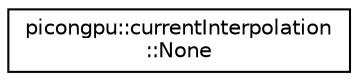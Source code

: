 digraph "Graphical Class Hierarchy"
{
 // LATEX_PDF_SIZE
  edge [fontname="Helvetica",fontsize="10",labelfontname="Helvetica",labelfontsize="10"];
  node [fontname="Helvetica",fontsize="10",shape=record];
  rankdir="LR";
  Node0 [label="picongpu::currentInterpolation\l::None",height=0.2,width=0.4,color="black", fillcolor="white", style="filled",URL="$structpicongpu_1_1current_interpolation_1_1_none.html",tooltip=" "];
}
